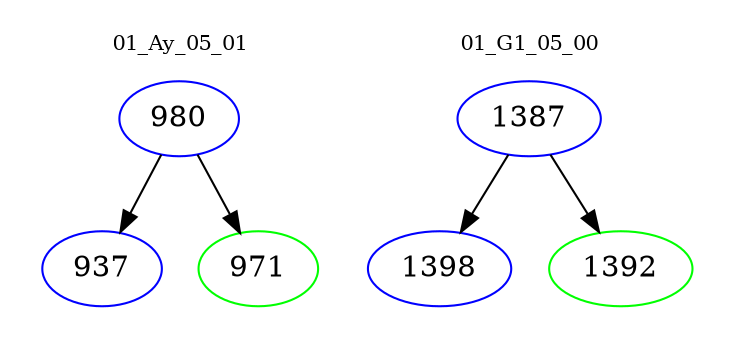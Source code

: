 digraph{
subgraph cluster_0 {
color = white
label = "01_Ay_05_01";
fontsize=10;
T0_980 [label="980", color="blue"]
T0_980 -> T0_937 [color="black"]
T0_937 [label="937", color="blue"]
T0_980 -> T0_971 [color="black"]
T0_971 [label="971", color="green"]
}
subgraph cluster_1 {
color = white
label = "01_G1_05_00";
fontsize=10;
T1_1387 [label="1387", color="blue"]
T1_1387 -> T1_1398 [color="black"]
T1_1398 [label="1398", color="blue"]
T1_1387 -> T1_1392 [color="black"]
T1_1392 [label="1392", color="green"]
}
}
